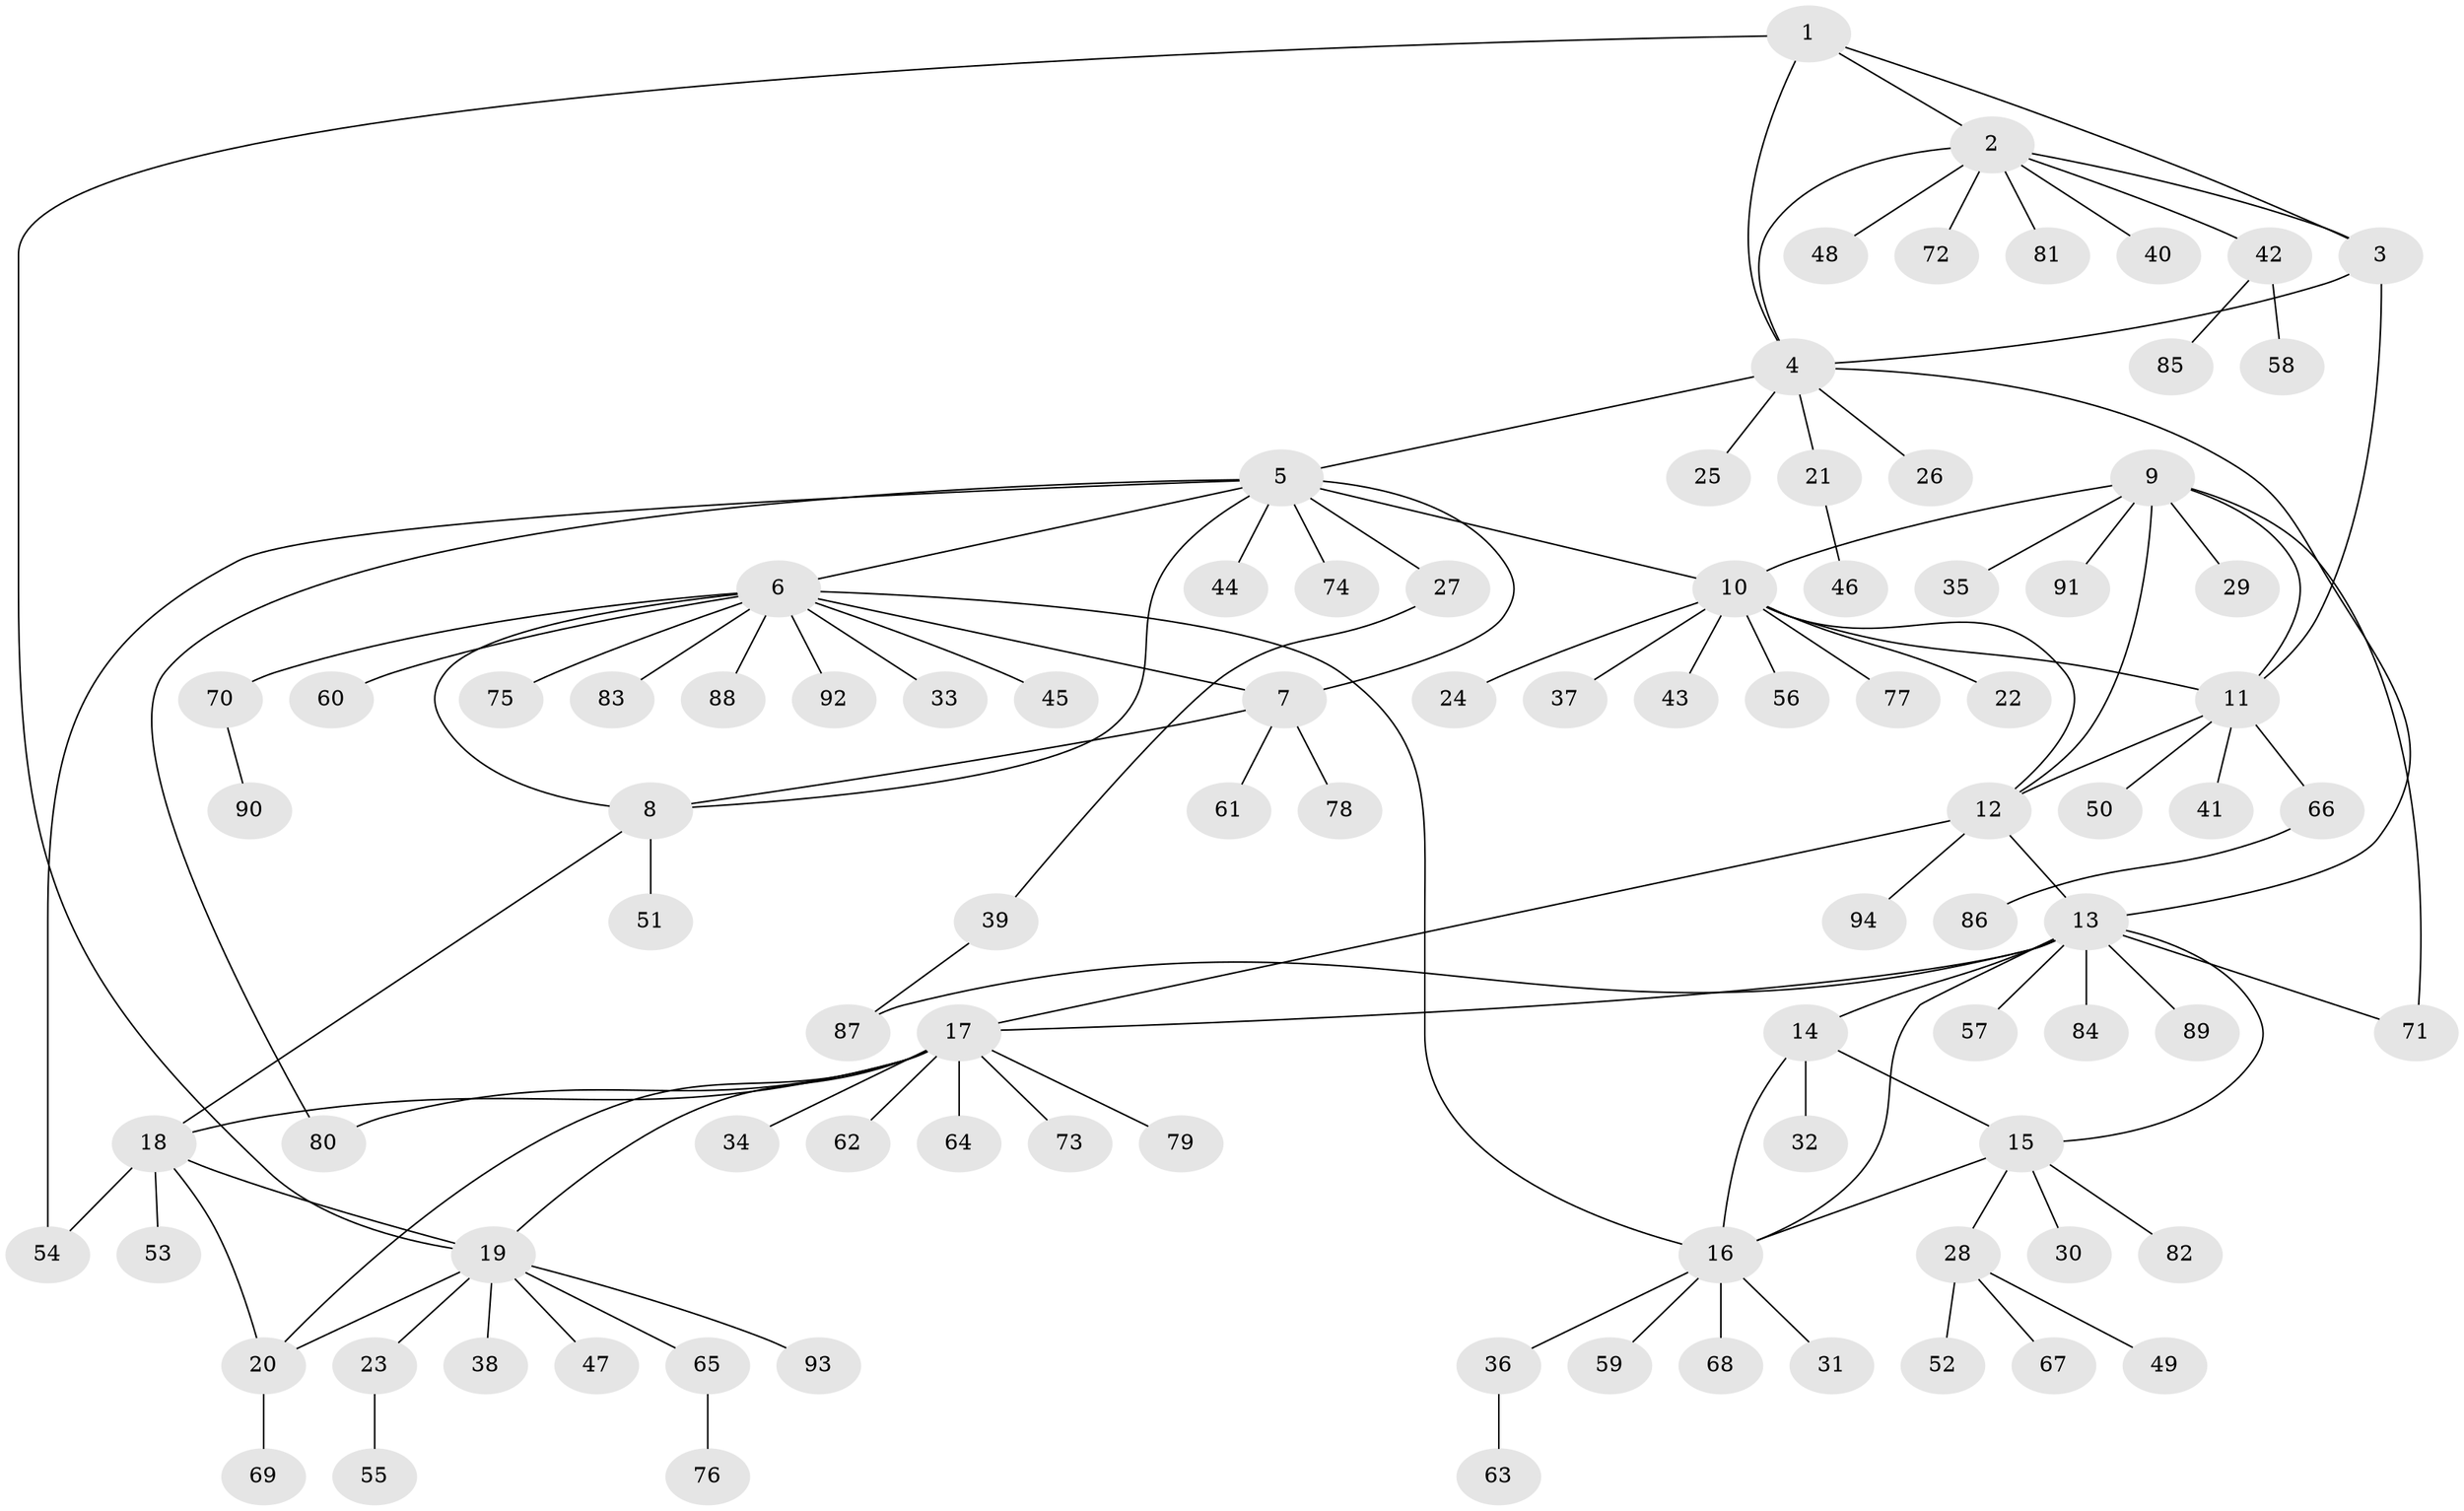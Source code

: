 // Generated by graph-tools (version 1.1) at 2025/54/03/09/25 04:54:52]
// undirected, 94 vertices, 118 edges
graph export_dot {
graph [start="1"]
  node [color=gray90,style=filled];
  1;
  2;
  3;
  4;
  5;
  6;
  7;
  8;
  9;
  10;
  11;
  12;
  13;
  14;
  15;
  16;
  17;
  18;
  19;
  20;
  21;
  22;
  23;
  24;
  25;
  26;
  27;
  28;
  29;
  30;
  31;
  32;
  33;
  34;
  35;
  36;
  37;
  38;
  39;
  40;
  41;
  42;
  43;
  44;
  45;
  46;
  47;
  48;
  49;
  50;
  51;
  52;
  53;
  54;
  55;
  56;
  57;
  58;
  59;
  60;
  61;
  62;
  63;
  64;
  65;
  66;
  67;
  68;
  69;
  70;
  71;
  72;
  73;
  74;
  75;
  76;
  77;
  78;
  79;
  80;
  81;
  82;
  83;
  84;
  85;
  86;
  87;
  88;
  89;
  90;
  91;
  92;
  93;
  94;
  1 -- 2;
  1 -- 3;
  1 -- 4;
  1 -- 19;
  2 -- 3;
  2 -- 4;
  2 -- 40;
  2 -- 42;
  2 -- 48;
  2 -- 72;
  2 -- 81;
  3 -- 4;
  3 -- 11;
  4 -- 5;
  4 -- 13;
  4 -- 21;
  4 -- 25;
  4 -- 26;
  5 -- 6;
  5 -- 7;
  5 -- 8;
  5 -- 10;
  5 -- 27;
  5 -- 44;
  5 -- 54;
  5 -- 74;
  5 -- 80;
  6 -- 7;
  6 -- 8;
  6 -- 16;
  6 -- 33;
  6 -- 45;
  6 -- 60;
  6 -- 70;
  6 -- 75;
  6 -- 83;
  6 -- 88;
  6 -- 92;
  7 -- 8;
  7 -- 61;
  7 -- 78;
  8 -- 18;
  8 -- 51;
  9 -- 10;
  9 -- 11;
  9 -- 12;
  9 -- 29;
  9 -- 35;
  9 -- 71;
  9 -- 91;
  10 -- 11;
  10 -- 12;
  10 -- 22;
  10 -- 24;
  10 -- 37;
  10 -- 43;
  10 -- 56;
  10 -- 77;
  11 -- 12;
  11 -- 41;
  11 -- 50;
  11 -- 66;
  12 -- 13;
  12 -- 17;
  12 -- 94;
  13 -- 14;
  13 -- 15;
  13 -- 16;
  13 -- 17;
  13 -- 57;
  13 -- 71;
  13 -- 84;
  13 -- 87;
  13 -- 89;
  14 -- 15;
  14 -- 16;
  14 -- 32;
  15 -- 16;
  15 -- 28;
  15 -- 30;
  15 -- 82;
  16 -- 31;
  16 -- 36;
  16 -- 59;
  16 -- 68;
  17 -- 18;
  17 -- 19;
  17 -- 20;
  17 -- 34;
  17 -- 62;
  17 -- 64;
  17 -- 73;
  17 -- 79;
  17 -- 80;
  18 -- 19;
  18 -- 20;
  18 -- 53;
  18 -- 54;
  19 -- 20;
  19 -- 23;
  19 -- 38;
  19 -- 47;
  19 -- 65;
  19 -- 93;
  20 -- 69;
  21 -- 46;
  23 -- 55;
  27 -- 39;
  28 -- 49;
  28 -- 52;
  28 -- 67;
  36 -- 63;
  39 -- 87;
  42 -- 58;
  42 -- 85;
  65 -- 76;
  66 -- 86;
  70 -- 90;
}
